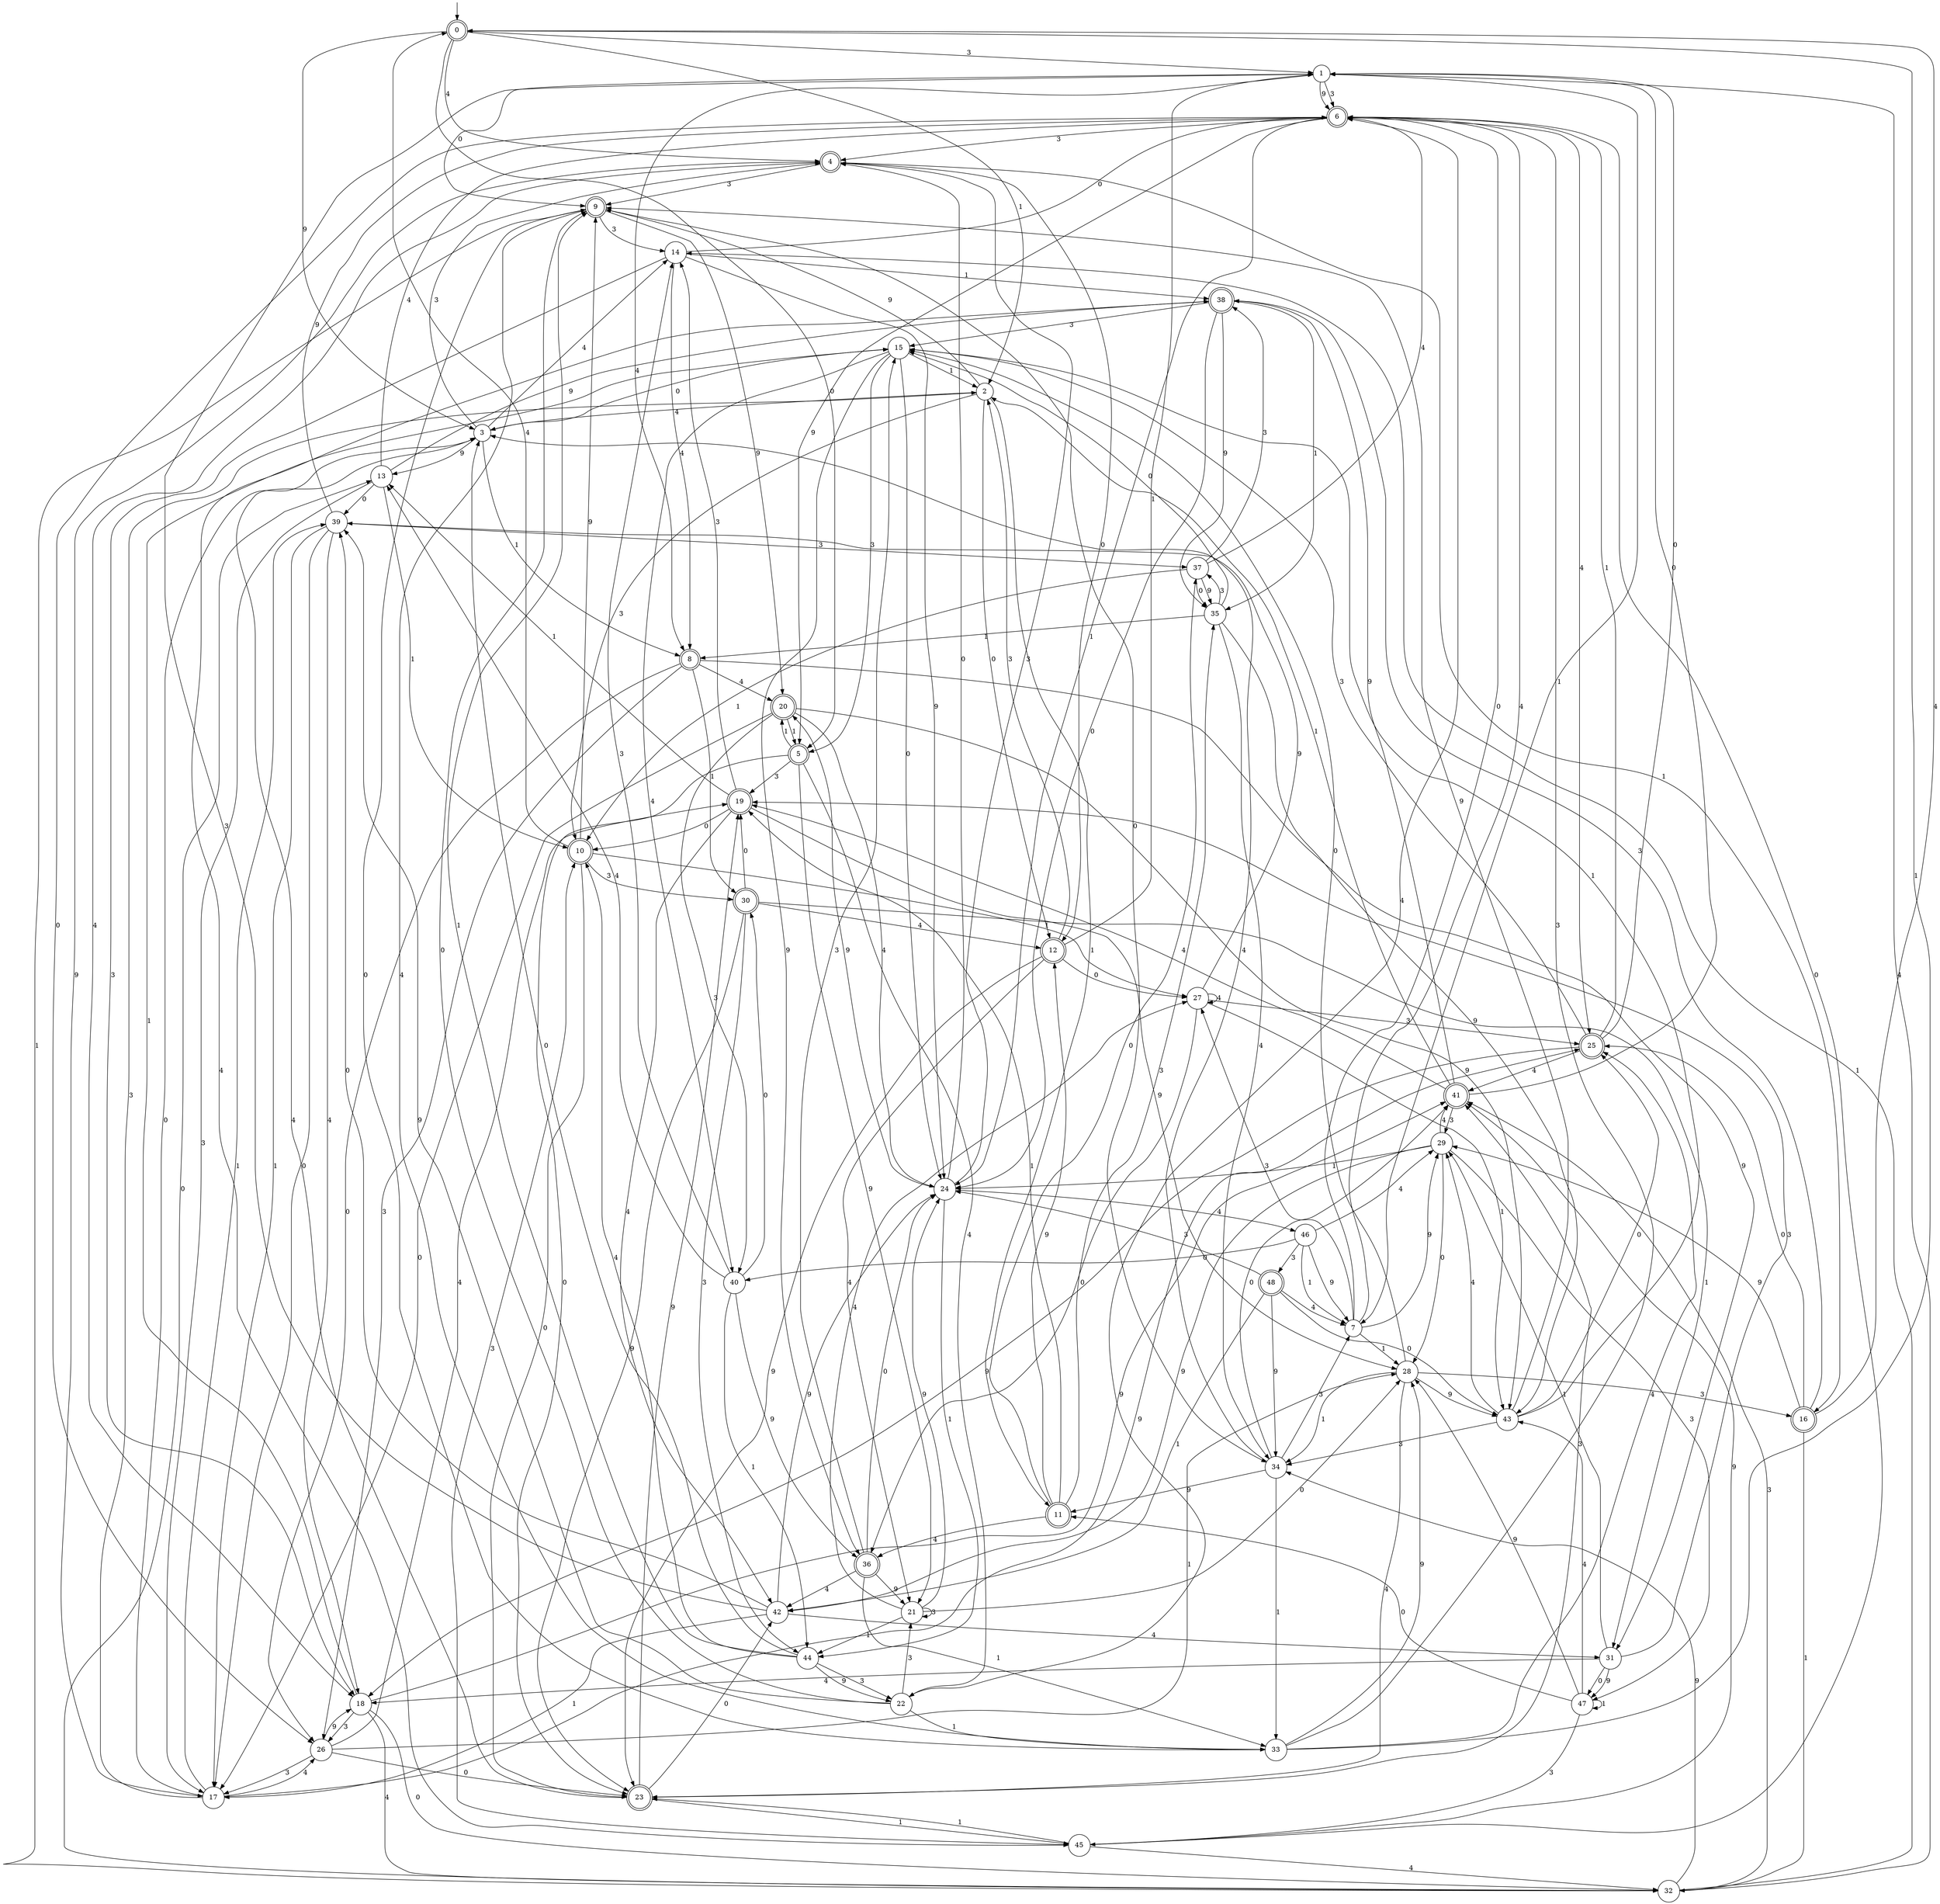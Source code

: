 digraph g {

	s0 [shape="doublecircle" label="0"];
	s1 [shape="circle" label="1"];
	s2 [shape="circle" label="2"];
	s3 [shape="circle" label="3"];
	s4 [shape="doublecircle" label="4"];
	s5 [shape="doublecircle" label="5"];
	s6 [shape="doublecircle" label="6"];
	s7 [shape="circle" label="7"];
	s8 [shape="doublecircle" label="8"];
	s9 [shape="doublecircle" label="9"];
	s10 [shape="doublecircle" label="10"];
	s11 [shape="doublecircle" label="11"];
	s12 [shape="doublecircle" label="12"];
	s13 [shape="circle" label="13"];
	s14 [shape="circle" label="14"];
	s15 [shape="circle" label="15"];
	s16 [shape="doublecircle" label="16"];
	s17 [shape="circle" label="17"];
	s18 [shape="circle" label="18"];
	s19 [shape="doublecircle" label="19"];
	s20 [shape="doublecircle" label="20"];
	s21 [shape="circle" label="21"];
	s22 [shape="circle" label="22"];
	s23 [shape="doublecircle" label="23"];
	s24 [shape="circle" label="24"];
	s25 [shape="doublecircle" label="25"];
	s26 [shape="circle" label="26"];
	s27 [shape="circle" label="27"];
	s28 [shape="circle" label="28"];
	s29 [shape="circle" label="29"];
	s30 [shape="doublecircle" label="30"];
	s31 [shape="circle" label="31"];
	s32 [shape="circle" label="32"];
	s33 [shape="circle" label="33"];
	s34 [shape="circle" label="34"];
	s35 [shape="circle" label="35"];
	s36 [shape="doublecircle" label="36"];
	s37 [shape="circle" label="37"];
	s38 [shape="doublecircle" label="38"];
	s39 [shape="circle" label="39"];
	s40 [shape="circle" label="40"];
	s41 [shape="doublecircle" label="41"];
	s42 [shape="circle" label="42"];
	s43 [shape="circle" label="43"];
	s44 [shape="circle" label="44"];
	s45 [shape="circle" label="45"];
	s46 [shape="circle" label="46"];
	s47 [shape="circle" label="47"];
	s48 [shape="doublecircle" label="48"];
	s0 -> s1 [label="3"];
	s0 -> s2 [label="1"];
	s0 -> s3 [label="9"];
	s0 -> s4 [label="4"];
	s0 -> s5 [label="0"];
	s1 -> s6 [label="3"];
	s1 -> s7 [label="1"];
	s1 -> s6 [label="9"];
	s1 -> s8 [label="4"];
	s1 -> s9 [label="0"];
	s2 -> s10 [label="3"];
	s2 -> s11 [label="1"];
	s2 -> s9 [label="9"];
	s2 -> s3 [label="4"];
	s2 -> s12 [label="0"];
	s3 -> s4 [label="3"];
	s3 -> s8 [label="1"];
	s3 -> s13 [label="9"];
	s3 -> s14 [label="4"];
	s3 -> s15 [label="0"];
	s4 -> s9 [label="3"];
	s4 -> s16 [label="1"];
	s4 -> s17 [label="9"];
	s4 -> s18 [label="4"];
	s4 -> s12 [label="0"];
	s5 -> s19 [label="3"];
	s5 -> s20 [label="1"];
	s5 -> s21 [label="9"];
	s5 -> s22 [label="4"];
	s5 -> s23 [label="0"];
	s6 -> s4 [label="3"];
	s6 -> s24 [label="1"];
	s6 -> s5 [label="9"];
	s6 -> s25 [label="4"];
	s6 -> s26 [label="0"];
	s7 -> s27 [label="3"];
	s7 -> s28 [label="1"];
	s7 -> s29 [label="9"];
	s7 -> s6 [label="4"];
	s7 -> s6 [label="0"];
	s8 -> s26 [label="3"];
	s8 -> s30 [label="1"];
	s8 -> s31 [label="9"];
	s8 -> s20 [label="4"];
	s8 -> s26 [label="0"];
	s9 -> s14 [label="3"];
	s9 -> s32 [label="1"];
	s9 -> s20 [label="9"];
	s9 -> s33 [label="4"];
	s9 -> s34 [label="0"];
	s10 -> s30 [label="3"];
	s10 -> s27 [label="1"];
	s10 -> s9 [label="9"];
	s10 -> s0 [label="4"];
	s10 -> s23 [label="0"];
	s11 -> s35 [label="3"];
	s11 -> s19 [label="1"];
	s11 -> s12 [label="9"];
	s11 -> s36 [label="4"];
	s11 -> s37 [label="0"];
	s12 -> s2 [label="3"];
	s12 -> s1 [label="1"];
	s12 -> s23 [label="9"];
	s12 -> s21 [label="4"];
	s12 -> s27 [label="0"];
	s13 -> s17 [label="3"];
	s13 -> s10 [label="1"];
	s13 -> s38 [label="9"];
	s13 -> s6 [label="4"];
	s13 -> s39 [label="0"];
	s14 -> s18 [label="3"];
	s14 -> s38 [label="1"];
	s14 -> s24 [label="9"];
	s14 -> s8 [label="4"];
	s14 -> s6 [label="0"];
	s15 -> s5 [label="3"];
	s15 -> s2 [label="1"];
	s15 -> s36 [label="9"];
	s15 -> s40 [label="4"];
	s15 -> s24 [label="0"];
	s16 -> s38 [label="3"];
	s16 -> s32 [label="1"];
	s16 -> s29 [label="9"];
	s16 -> s0 [label="4"];
	s16 -> s25 [label="0"];
	s17 -> s2 [label="3"];
	s17 -> s39 [label="1"];
	s17 -> s25 [label="9"];
	s17 -> s26 [label="4"];
	s17 -> s3 [label="0"];
	s18 -> s26 [label="3"];
	s18 -> s15 [label="1"];
	s18 -> s41 [label="9"];
	s18 -> s32 [label="4"];
	s18 -> s32 [label="0"];
	s19 -> s14 [label="3"];
	s19 -> s13 [label="1"];
	s19 -> s28 [label="9"];
	s19 -> s42 [label="4"];
	s19 -> s10 [label="0"];
	s20 -> s40 [label="3"];
	s20 -> s5 [label="1"];
	s20 -> s43 [label="9"];
	s20 -> s24 [label="4"];
	s20 -> s17 [label="0"];
	s21 -> s21 [label="3"];
	s21 -> s44 [label="1"];
	s21 -> s24 [label="9"];
	s21 -> s27 [label="4"];
	s21 -> s28 [label="0"];
	s22 -> s21 [label="3"];
	s22 -> s33 [label="1"];
	s22 -> s39 [label="9"];
	s22 -> s6 [label="4"];
	s22 -> s9 [label="0"];
	s23 -> s41 [label="3"];
	s23 -> s45 [label="1"];
	s23 -> s19 [label="9"];
	s23 -> s3 [label="4"];
	s23 -> s42 [label="0"];
	s24 -> s4 [label="3"];
	s24 -> s44 [label="1"];
	s24 -> s20 [label="9"];
	s24 -> s46 [label="4"];
	s24 -> s4 [label="0"];
	s25 -> s15 [label="3"];
	s25 -> s6 [label="1"];
	s25 -> s18 [label="9"];
	s25 -> s41 [label="4"];
	s25 -> s1 [label="0"];
	s26 -> s17 [label="3"];
	s26 -> s28 [label="1"];
	s26 -> s18 [label="9"];
	s26 -> s19 [label="4"];
	s26 -> s23 [label="0"];
	s27 -> s25 [label="3"];
	s27 -> s43 [label="1"];
	s27 -> s39 [label="9"];
	s27 -> s27 [label="4"];
	s27 -> s36 [label="0"];
	s28 -> s16 [label="3"];
	s28 -> s34 [label="1"];
	s28 -> s43 [label="9"];
	s28 -> s23 [label="4"];
	s28 -> s15 [label="0"];
	s29 -> s47 [label="3"];
	s29 -> s24 [label="1"];
	s29 -> s42 [label="9"];
	s29 -> s41 [label="4"];
	s29 -> s28 [label="0"];
	s30 -> s44 [label="3"];
	s30 -> s31 [label="1"];
	s30 -> s23 [label="9"];
	s30 -> s12 [label="4"];
	s30 -> s19 [label="0"];
	s31 -> s19 [label="3"];
	s31 -> s29 [label="1"];
	s31 -> s47 [label="9"];
	s31 -> s18 [label="4"];
	s31 -> s47 [label="0"];
	s32 -> s41 [label="3"];
	s32 -> s14 [label="1"];
	s32 -> s34 [label="9"];
	s32 -> s1 [label="4"];
	s32 -> s13 [label="0"];
	s33 -> s6 [label="3"];
	s33 -> s0 [label="1"];
	s33 -> s28 [label="9"];
	s33 -> s25 [label="4"];
	s33 -> s9 [label="0"];
	s34 -> s7 [label="3"];
	s34 -> s33 [label="1"];
	s34 -> s11 [label="9"];
	s34 -> s3 [label="4"];
	s34 -> s41 [label="0"];
	s35 -> s37 [label="3"];
	s35 -> s8 [label="1"];
	s35 -> s43 [label="9"];
	s35 -> s34 [label="4"];
	s35 -> s15 [label="0"];
	s36 -> s15 [label="3"];
	s36 -> s33 [label="1"];
	s36 -> s21 [label="9"];
	s36 -> s42 [label="4"];
	s36 -> s24 [label="0"];
	s37 -> s38 [label="3"];
	s37 -> s10 [label="1"];
	s37 -> s35 [label="9"];
	s37 -> s6 [label="4"];
	s37 -> s35 [label="0"];
	s38 -> s15 [label="3"];
	s38 -> s35 [label="1"];
	s38 -> s35 [label="9"];
	s38 -> s45 [label="4"];
	s38 -> s24 [label="0"];
	s39 -> s37 [label="3"];
	s39 -> s17 [label="1"];
	s39 -> s6 [label="9"];
	s39 -> s18 [label="4"];
	s39 -> s17 [label="0"];
	s40 -> s14 [label="3"];
	s40 -> s44 [label="1"];
	s40 -> s36 [label="9"];
	s40 -> s13 [label="4"];
	s40 -> s30 [label="0"];
	s41 -> s29 [label="3"];
	s41 -> s2 [label="1"];
	s41 -> s38 [label="9"];
	s41 -> s19 [label="4"];
	s41 -> s1 [label="0"];
	s42 -> s1 [label="3"];
	s42 -> s17 [label="1"];
	s42 -> s24 [label="9"];
	s42 -> s31 [label="4"];
	s42 -> s39 [label="0"];
	s43 -> s34 [label="3"];
	s43 -> s15 [label="1"];
	s43 -> s9 [label="9"];
	s43 -> s29 [label="4"];
	s43 -> s25 [label="0"];
	s44 -> s22 [label="3"];
	s44 -> s9 [label="1"];
	s44 -> s22 [label="9"];
	s44 -> s10 [label="4"];
	s44 -> s3 [label="0"];
	s45 -> s10 [label="3"];
	s45 -> s23 [label="1"];
	s45 -> s41 [label="9"];
	s45 -> s32 [label="4"];
	s45 -> s6 [label="0"];
	s46 -> s48 [label="3"];
	s46 -> s7 [label="1"];
	s46 -> s7 [label="9"];
	s46 -> s29 [label="4"];
	s46 -> s40 [label="0"];
	s47 -> s45 [label="3"];
	s47 -> s47 [label="1"];
	s47 -> s28 [label="9"];
	s47 -> s43 [label="4"];
	s47 -> s11 [label="0"];
	s48 -> s24 [label="3"];
	s48 -> s42 [label="1"];
	s48 -> s34 [label="9"];
	s48 -> s7 [label="4"];
	s48 -> s43 [label="0"];

__start0 [label="" shape="none" width="0" height="0"];
__start0 -> s0;

}
